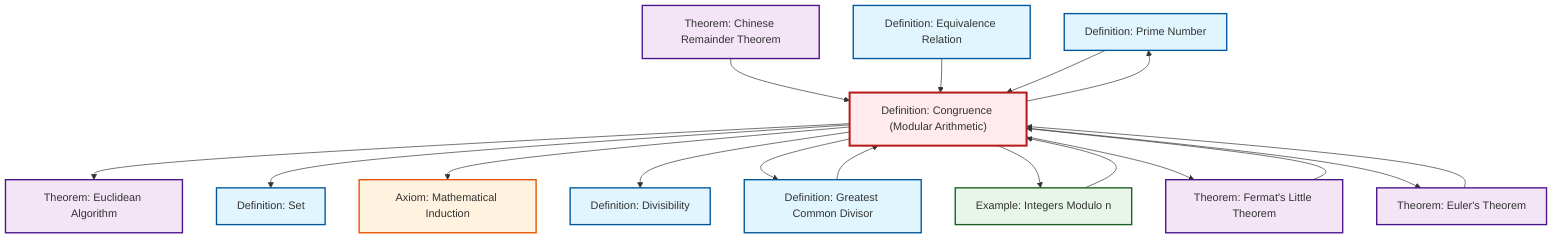 graph TD
    classDef definition fill:#e1f5fe,stroke:#01579b,stroke-width:2px
    classDef theorem fill:#f3e5f5,stroke:#4a148c,stroke-width:2px
    classDef axiom fill:#fff3e0,stroke:#e65100,stroke-width:2px
    classDef example fill:#e8f5e9,stroke:#1b5e20,stroke-width:2px
    classDef current fill:#ffebee,stroke:#b71c1c,stroke-width:3px
    def-prime["Definition: Prime Number"]:::definition
    def-equivalence-relation["Definition: Equivalence Relation"]:::definition
    thm-fermat-little["Theorem: Fermat's Little Theorem"]:::theorem
    def-congruence["Definition: Congruence (Modular Arithmetic)"]:::definition
    ex-quotient-integers-mod-n["Example: Integers Modulo n"]:::example
    ax-induction["Axiom: Mathematical Induction"]:::axiom
    def-gcd["Definition: Greatest Common Divisor"]:::definition
    thm-euler["Theorem: Euler's Theorem"]:::theorem
    def-set["Definition: Set"]:::definition
    thm-chinese-remainder["Theorem: Chinese Remainder Theorem"]:::theorem
    thm-euclidean-algorithm["Theorem: Euclidean Algorithm"]:::theorem
    def-divisibility["Definition: Divisibility"]:::definition
    def-congruence --> thm-euclidean-algorithm
    thm-euler --> def-congruence
    def-congruence --> def-prime
    def-congruence --> def-set
    ex-quotient-integers-mod-n --> def-congruence
    def-congruence --> ax-induction
    def-congruence --> def-divisibility
    def-congruence --> def-gcd
    def-congruence --> ex-quotient-integers-mod-n
    def-congruence --> thm-fermat-little
    thm-chinese-remainder --> def-congruence
    thm-fermat-little --> def-congruence
    def-equivalence-relation --> def-congruence
    def-prime --> def-congruence
    def-gcd --> def-congruence
    def-congruence --> thm-euler
    class def-congruence current